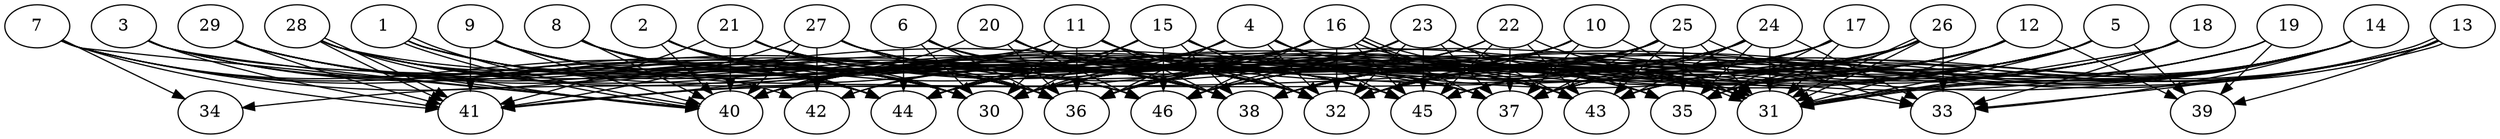 // DAG (tier=3-complex, mode=compute, n=46, ccr=0.469, fat=0.848, density=0.710, regular=0.332, jump=0.253, mindata=1048576, maxdata=16777216)
// DAG automatically generated by daggen at Sun Aug 24 16:33:34 2025
// /home/ermia/Project/Environments/daggen/bin/daggen --dot --ccr 0.469 --fat 0.848 --regular 0.332 --density 0.710 --jump 0.253 --mindata 1048576 --maxdata 16777216 -n 46 
digraph G {
  1 [size="2767232574414966784", alpha="0.07", expect_size="1383616287207483392"]
  1 -> 30 [size ="1898273614856192"]
  1 -> 38 [size ="1898273614856192"]
  1 -> 40 [size ="1898273614856192"]
  1 -> 40 [size ="1898273614856192"]
  1 -> 44 [size ="1898273614856192"]
  1 -> 45 [size ="1898273614856192"]
  1 -> 46 [size ="1898273614856192"]
  2 [size="2935546588351646", alpha="0.19", expect_size="1467773294175823"]
  2 -> 30 [size ="70110987419648"]
  2 -> 36 [size ="70110987419648"]
  2 -> 38 [size ="70110987419648"]
  2 -> 40 [size ="70110987419648"]
  2 -> 43 [size ="70110987419648"]
  2 -> 44 [size ="70110987419648"]
  2 -> 46 [size ="70110987419648"]
  3 [size="118567829031026896", alpha="0.12", expect_size="59283914515513448"]
  3 -> 30 [size ="68807523565568"]
  3 -> 36 [size ="68807523565568"]
  3 -> 37 [size ="68807523565568"]
  3 -> 40 [size ="68807523565568"]
  3 -> 41 [size ="68807523565568"]
  3 -> 44 [size ="68807523565568"]
  4 [size="5675196986408948", alpha="0.20", expect_size="2837598493204474"]
  4 -> 30 [size ="491307424284672"]
  4 -> 31 [size ="491307424284672"]
  4 -> 32 [size ="491307424284672"]
  4 -> 33 [size ="491307424284672"]
  4 -> 36 [size ="491307424284672"]
  4 -> 40 [size ="491307424284672"]
  4 -> 44 [size ="491307424284672"]
  4 -> 45 [size ="491307424284672"]
  5 [size="265884137802505", alpha="0.08", expect_size="132942068901252"]
  5 -> 30 [size ="15538394759168"]
  5 -> 31 [size ="15538394759168"]
  5 -> 32 [size ="15538394759168"]
  5 -> 35 [size ="15538394759168"]
  5 -> 36 [size ="15538394759168"]
  5 -> 39 [size ="15538394759168"]
  5 -> 43 [size ="15538394759168"]
  5 -> 44 [size ="15538394759168"]
  5 -> 45 [size ="15538394759168"]
  5 -> 46 [size ="15538394759168"]
  6 [size="5240729970141806", alpha="0.20", expect_size="2620364985070903"]
  6 -> 30 [size ="127198442815488"]
  6 -> 32 [size ="127198442815488"]
  6 -> 36 [size ="127198442815488"]
  6 -> 38 [size ="127198442815488"]
  6 -> 43 [size ="127198442815488"]
  6 -> 44 [size ="127198442815488"]
  7 [size="127389911131404736", alpha="0.11", expect_size="63694955565702368"]
  7 -> 30 [size ="2005234004000768"]
  7 -> 32 [size ="2005234004000768"]
  7 -> 34 [size ="2005234004000768"]
  7 -> 36 [size ="2005234004000768"]
  7 -> 40 [size ="2005234004000768"]
  7 -> 41 [size ="2005234004000768"]
  7 -> 44 [size ="2005234004000768"]
  8 [size="18792141913917464", alpha="0.05", expect_size="9396070956958732"]
  8 -> 30 [size ="349420050710528"]
  8 -> 32 [size ="349420050710528"]
  8 -> 36 [size ="349420050710528"]
  8 -> 38 [size ="349420050710528"]
  8 -> 40 [size ="349420050710528"]
  8 -> 44 [size ="349420050710528"]
  9 [size="152851321719531104", alpha="0.07", expect_size="76425660859765552"]
  9 -> 30 [size ="162329639518208"]
  9 -> 32 [size ="162329639518208"]
  9 -> 37 [size ="162329639518208"]
  9 -> 38 [size ="162329639518208"]
  9 -> 40 [size ="162329639518208"]
  9 -> 41 [size ="162329639518208"]
  9 -> 44 [size ="162329639518208"]
  10 [size="2308121905442327552", alpha="0.19", expect_size="1154060952721163776"]
  10 -> 30 [size ="1635253802237952"]
  10 -> 31 [size ="1635253802237952"]
  10 -> 32 [size ="1635253802237952"]
  10 -> 36 [size ="1635253802237952"]
  10 -> 37 [size ="1635253802237952"]
  10 -> 38 [size ="1635253802237952"]
  11 [size="24524146946437160", alpha="0.08", expect_size="12262073473218580"]
  11 -> 30 [size ="2088569120227328"]
  11 -> 31 [size ="2088569120227328"]
  11 -> 32 [size ="2088569120227328"]
  11 -> 35 [size ="2088569120227328"]
  11 -> 36 [size ="2088569120227328"]
  11 -> 37 [size ="2088569120227328"]
  11 -> 38 [size ="2088569120227328"]
  11 -> 40 [size ="2088569120227328"]
  11 -> 41 [size ="2088569120227328"]
  12 [size="82593447389176704", alpha="0.03", expect_size="41296723694588352"]
  12 -> 30 [size ="76710263390208"]
  12 -> 31 [size ="76710263390208"]
  12 -> 32 [size ="76710263390208"]
  12 -> 36 [size ="76710263390208"]
  12 -> 39 [size ="76710263390208"]
  12 -> 43 [size ="76710263390208"]
  12 -> 44 [size ="76710263390208"]
  12 -> 45 [size ="76710263390208"]
  13 [size="12437346125745856", alpha="0.13", expect_size="6218673062872928"]
  13 -> 31 [size ="560753077649408"]
  13 -> 31 [size ="560753077649408"]
  13 -> 32 [size ="560753077649408"]
  13 -> 33 [size ="560753077649408"]
  13 -> 37 [size ="560753077649408"]
  13 -> 38 [size ="560753077649408"]
  13 -> 39 [size ="560753077649408"]
  13 -> 43 [size ="560753077649408"]
  14 [size="784411871067083904", alpha="0.16", expect_size="392205935533541952"]
  14 -> 31 [size ="1648632935743488"]
  14 -> 32 [size ="1648632935743488"]
  14 -> 33 [size ="1648632935743488"]
  14 -> 35 [size ="1648632935743488"]
  14 -> 36 [size ="1648632935743488"]
  14 -> 37 [size ="1648632935743488"]
  14 -> 38 [size ="1648632935743488"]
  14 -> 43 [size ="1648632935743488"]
  14 -> 45 [size ="1648632935743488"]
  15 [size="3232968324904124416", alpha="0.08", expect_size="1616484162452062208"]
  15 -> 30 [size ="17491388530688"]
  15 -> 31 [size ="17491388530688"]
  15 -> 32 [size ="17491388530688"]
  15 -> 38 [size ="17491388530688"]
  15 -> 42 [size ="17491388530688"]
  15 -> 43 [size ="17491388530688"]
  15 -> 44 [size ="17491388530688"]
  15 -> 46 [size ="17491388530688"]
  16 [size="1465706145822348935168", alpha="0.18", expect_size="732853072911174467584"]
  16 -> 31 [size ="1032257213038592"]
  16 -> 31 [size ="1032257213038592"]
  16 -> 32 [size ="1032257213038592"]
  16 -> 36 [size ="1032257213038592"]
  16 -> 37 [size ="1032257213038592"]
  16 -> 40 [size ="1032257213038592"]
  16 -> 41 [size ="1032257213038592"]
  16 -> 42 [size ="1032257213038592"]
  16 -> 43 [size ="1032257213038592"]
  16 -> 45 [size ="1032257213038592"]
  16 -> 46 [size ="1032257213038592"]
  17 [size="53971011700607288", alpha="0.19", expect_size="26985505850303644"]
  17 -> 31 [size ="58111444385792"]
  17 -> 35 [size ="58111444385792"]
  17 -> 38 [size ="58111444385792"]
  17 -> 44 [size ="58111444385792"]
  17 -> 45 [size ="58111444385792"]
  17 -> 46 [size ="58111444385792"]
  18 [size="1330558640793849954304", alpha="0.12", expect_size="665279320396924977152"]
  18 -> 31 [size ="967785995829248"]
  18 -> 32 [size ="967785995829248"]
  18 -> 33 [size ="967785995829248"]
  18 -> 37 [size ="967785995829248"]
  18 -> 38 [size ="967785995829248"]
  18 -> 46 [size ="967785995829248"]
  19 [size="27872010523580256", alpha="0.14", expect_size="13936005261790128"]
  19 -> 30 [size ="781977858867200"]
  19 -> 37 [size ="781977858867200"]
  19 -> 39 [size ="781977858867200"]
  19 -> 45 [size ="781977858867200"]
  20 [size="1946656010588338176", alpha="0.05", expect_size="973328005294169088"]
  20 -> 32 [size ="1474726354485248"]
  20 -> 36 [size ="1474726354485248"]
  20 -> 37 [size ="1474726354485248"]
  20 -> 38 [size ="1474726354485248"]
  20 -> 40 [size ="1474726354485248"]
  20 -> 46 [size ="1474726354485248"]
  21 [size="26129872853028420", alpha="0.09", expect_size="13064936426514210"]
  21 -> 30 [size ="900172137627648"]
  21 -> 36 [size ="900172137627648"]
  21 -> 37 [size ="900172137627648"]
  21 -> 40 [size ="900172137627648"]
  21 -> 41 [size ="900172137627648"]
  21 -> 43 [size ="900172137627648"]
  21 -> 45 [size ="900172137627648"]
  21 -> 46 [size ="900172137627648"]
  22 [size="17849422589382100", alpha="0.09", expect_size="8924711294691050"]
  22 -> 30 [size ="452064442318848"]
  22 -> 31 [size ="452064442318848"]
  22 -> 36 [size ="452064442318848"]
  22 -> 37 [size ="452064442318848"]
  22 -> 43 [size ="452064442318848"]
  22 -> 44 [size ="452064442318848"]
  22 -> 45 [size ="452064442318848"]
  23 [size="396114474729998385152", alpha="0.01", expect_size="198057237364999192576"]
  23 -> 30 [size ="431489728643072"]
  23 -> 32 [size ="431489728643072"]
  23 -> 35 [size ="431489728643072"]
  23 -> 36 [size ="431489728643072"]
  23 -> 37 [size ="431489728643072"]
  23 -> 40 [size ="431489728643072"]
  23 -> 43 [size ="431489728643072"]
  23 -> 45 [size ="431489728643072"]
  23 -> 46 [size ="431489728643072"]
  24 [size="18139117196696308", alpha="0.11", expect_size="9069558598348154"]
  24 -> 30 [size ="531248564928512"]
  24 -> 31 [size ="531248564928512"]
  24 -> 33 [size ="531248564928512"]
  24 -> 35 [size ="531248564928512"]
  24 -> 37 [size ="531248564928512"]
  24 -> 38 [size ="531248564928512"]
  24 -> 40 [size ="531248564928512"]
  24 -> 43 [size ="531248564928512"]
  24 -> 44 [size ="531248564928512"]
  24 -> 46 [size ="531248564928512"]
  25 [size="920677797619640704", alpha="0.07", expect_size="460338898809820352"]
  25 -> 30 [size ="1200521952100352"]
  25 -> 31 [size ="1200521952100352"]
  25 -> 32 [size ="1200521952100352"]
  25 -> 33 [size ="1200521952100352"]
  25 -> 34 [size ="1200521952100352"]
  25 -> 35 [size ="1200521952100352"]
  25 -> 37 [size ="1200521952100352"]
  25 -> 38 [size ="1200521952100352"]
  25 -> 40 [size ="1200521952100352"]
  25 -> 43 [size ="1200521952100352"]
  25 -> 46 [size ="1200521952100352"]
  26 [size="1451321102634431744", alpha="0.04", expect_size="725660551317215872"]
  26 -> 31 [size ="996833396523008"]
  26 -> 31 [size ="996833396523008"]
  26 -> 32 [size ="996833396523008"]
  26 -> 33 [size ="996833396523008"]
  26 -> 35 [size ="996833396523008"]
  26 -> 36 [size ="996833396523008"]
  26 -> 38 [size ="996833396523008"]
  26 -> 40 [size ="996833396523008"]
  26 -> 41 [size ="996833396523008"]
  27 [size="3580565826375254016000", alpha="0.14", expect_size="1790282913187627008000"]
  27 -> 31 [size ="1872367504588800"]
  27 -> 35 [size ="1872367504588800"]
  27 -> 36 [size ="1872367504588800"]
  27 -> 38 [size ="1872367504588800"]
  27 -> 40 [size ="1872367504588800"]
  27 -> 41 [size ="1872367504588800"]
  27 -> 42 [size ="1872367504588800"]
  27 -> 45 [size ="1872367504588800"]
  28 [size="521827410559573888", alpha="0.18", expect_size="260913705279786944"]
  28 -> 30 [size ="235458193784832"]
  28 -> 31 [size ="235458193784832"]
  28 -> 32 [size ="235458193784832"]
  28 -> 40 [size ="235458193784832"]
  28 -> 41 [size ="235458193784832"]
  28 -> 41 [size ="235458193784832"]
  28 -> 42 [size ="235458193784832"]
  28 -> 45 [size ="235458193784832"]
  28 -> 46 [size ="235458193784832"]
  29 [size="3828458824126421", alpha="0.11", expect_size="1914229412063210"]
  29 -> 30 [size ="66851577004032"]
  29 -> 36 [size ="66851577004032"]
  29 -> 38 [size ="66851577004032"]
  29 -> 40 [size ="66851577004032"]
  29 -> 41 [size ="66851577004032"]
  29 -> 44 [size ="66851577004032"]
  29 -> 46 [size ="66851577004032"]
  30 [size="20720362277022460", alpha="0.17", expect_size="10360181138511230"]
  31 [size="47713968606792384512", alpha="0.12", expect_size="23856984303396192256"]
  32 [size="127955796637058596864", alpha="0.19", expect_size="63977898318529298432"]
  33 [size="98756536610968672", alpha="0.12", expect_size="49378268305484336"]
  34 [size="43549881623893952", alpha="0.20", expect_size="21774940811946976"]
  35 [size="53336729002310631424", alpha="0.09", expect_size="26668364501155315712"]
  36 [size="582547739315781238784", alpha="0.12", expect_size="291273869657890619392"]
  37 [size="1552688927771257344", alpha="0.20", expect_size="776344463885628672"]
  38 [size="113479443497542816", alpha="0.08", expect_size="56739721748771408"]
  39 [size="83108868435308384", alpha="0.02", expect_size="41554434217654192"]
  40 [size="690610924996346368", alpha="0.11", expect_size="345305462498173184"]
  41 [size="53616146551158128", alpha="0.19", expect_size="26808073275579064"]
  42 [size="1392824347623669366784", alpha="0.16", expect_size="696412173811834683392"]
  43 [size="51933245540499432", alpha="0.03", expect_size="25966622770249716"]
  44 [size="12306611010656830", alpha="0.17", expect_size="6153305505328415"]
  45 [size="13328496115310046", alpha="0.11", expect_size="6664248057655023"]
  46 [size="4270338612092460032", alpha="0.16", expect_size="2135169306046230016"]
}